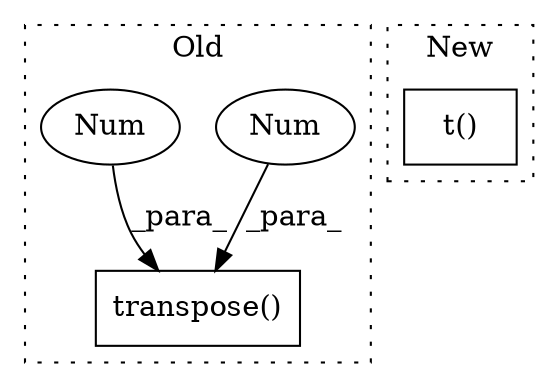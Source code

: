 digraph G {
subgraph cluster0 {
1 [label="transpose()" a="75" s="5663,5691" l="16,1" shape="box"];
3 [label="Num" a="76" s="5690" l="1" shape="ellipse"];
4 [label="Num" a="76" s="5687" l="1" shape="ellipse"];
label = "Old";
style="dotted";
}
subgraph cluster1 {
2 [label="t()" a="75" s="5542" l="10" shape="box"];
label = "New";
style="dotted";
}
3 -> 1 [label="_para_"];
4 -> 1 [label="_para_"];
}